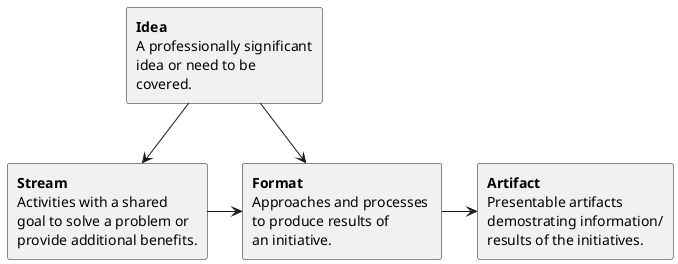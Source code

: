@startuml Idea Pool Value Stream
rectangle idea [
<b>Idea</b>
A professionally significant
idea or need to be 
covered.
]
rectangle stream [
<b>Stream</b>
Activities with a shared
goal to solve a problem or
provide additional benefits.
]
rectangle format [
<b>Format</b>
Approaches and processes 
to produce results of 
an initiative.
]
rectangle artifact [
<b>Artifact</b>
Presentable artifacts 
demostrating information/
results of the initiatives.
]

idea -down-> format
stream -right-> format
format -right-> artifact
idea -down-> stream
@enduml